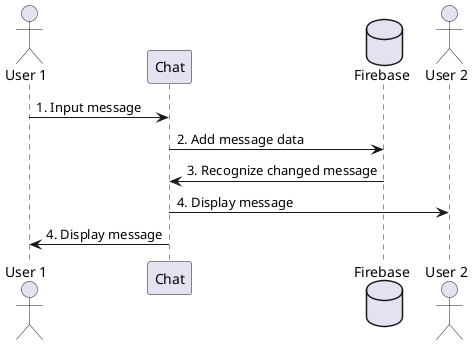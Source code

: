 @startuml seqeunce04
actor "User 1" as U1
participant "Chat" as C
database "Firebase" as F
actor "User 2" as U2

U1 -> C: 1. Input message
C -> F: 2. Add message data
F -> C: 3. Recognize changed message
C -> U2: 4. Display message
C -> U1: 4. Display message

@enduml
